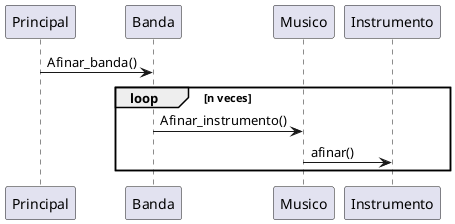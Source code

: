 @startuml

Principal -> Banda : Afinar_banda()
loop n veces
    Banda -> Musico : Afinar_instrumento()
    Musico -> Instrumento : afinar()
end
@enduml